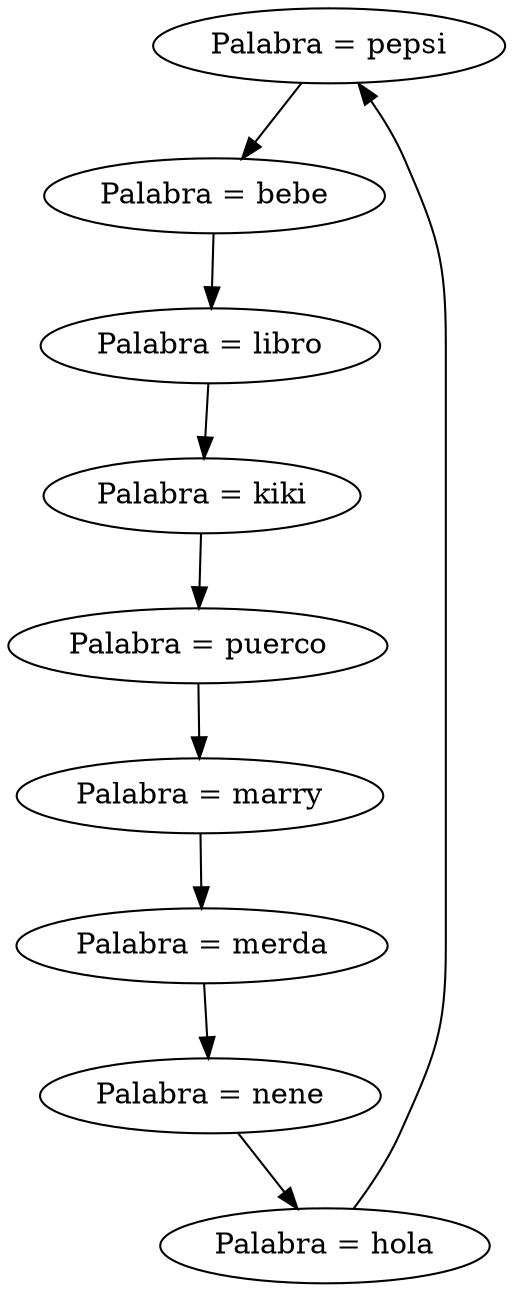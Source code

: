 digraph a{
x010E1538[label = "Palabra = pepsi"]
x010E1538-> x010E1268
x010E1268[label = "Palabra = bebe"]
x010E1268-> x010E15D8
x010E15D8[label = "Palabra = libro"]
x010E15D8-> x010E17B8
x010E17B8[label = "Palabra = kiki"]
x010E17B8-> x010E1178
x010E1178[label = "Palabra = puerco"]
x010E1178-> x010E13A8
x010E13A8[label = "Palabra = marry"]
x010E13A8-> x010E11C8
x010E11C8[label = "Palabra = merda"]
x010E11C8-> x010E13F8
x010E13F8[label = "Palabra = nene"]
x010E13F8-> x010E1768
x010E1768[label = "Palabra = hola"]
x010E1768-> x010E1538
}
